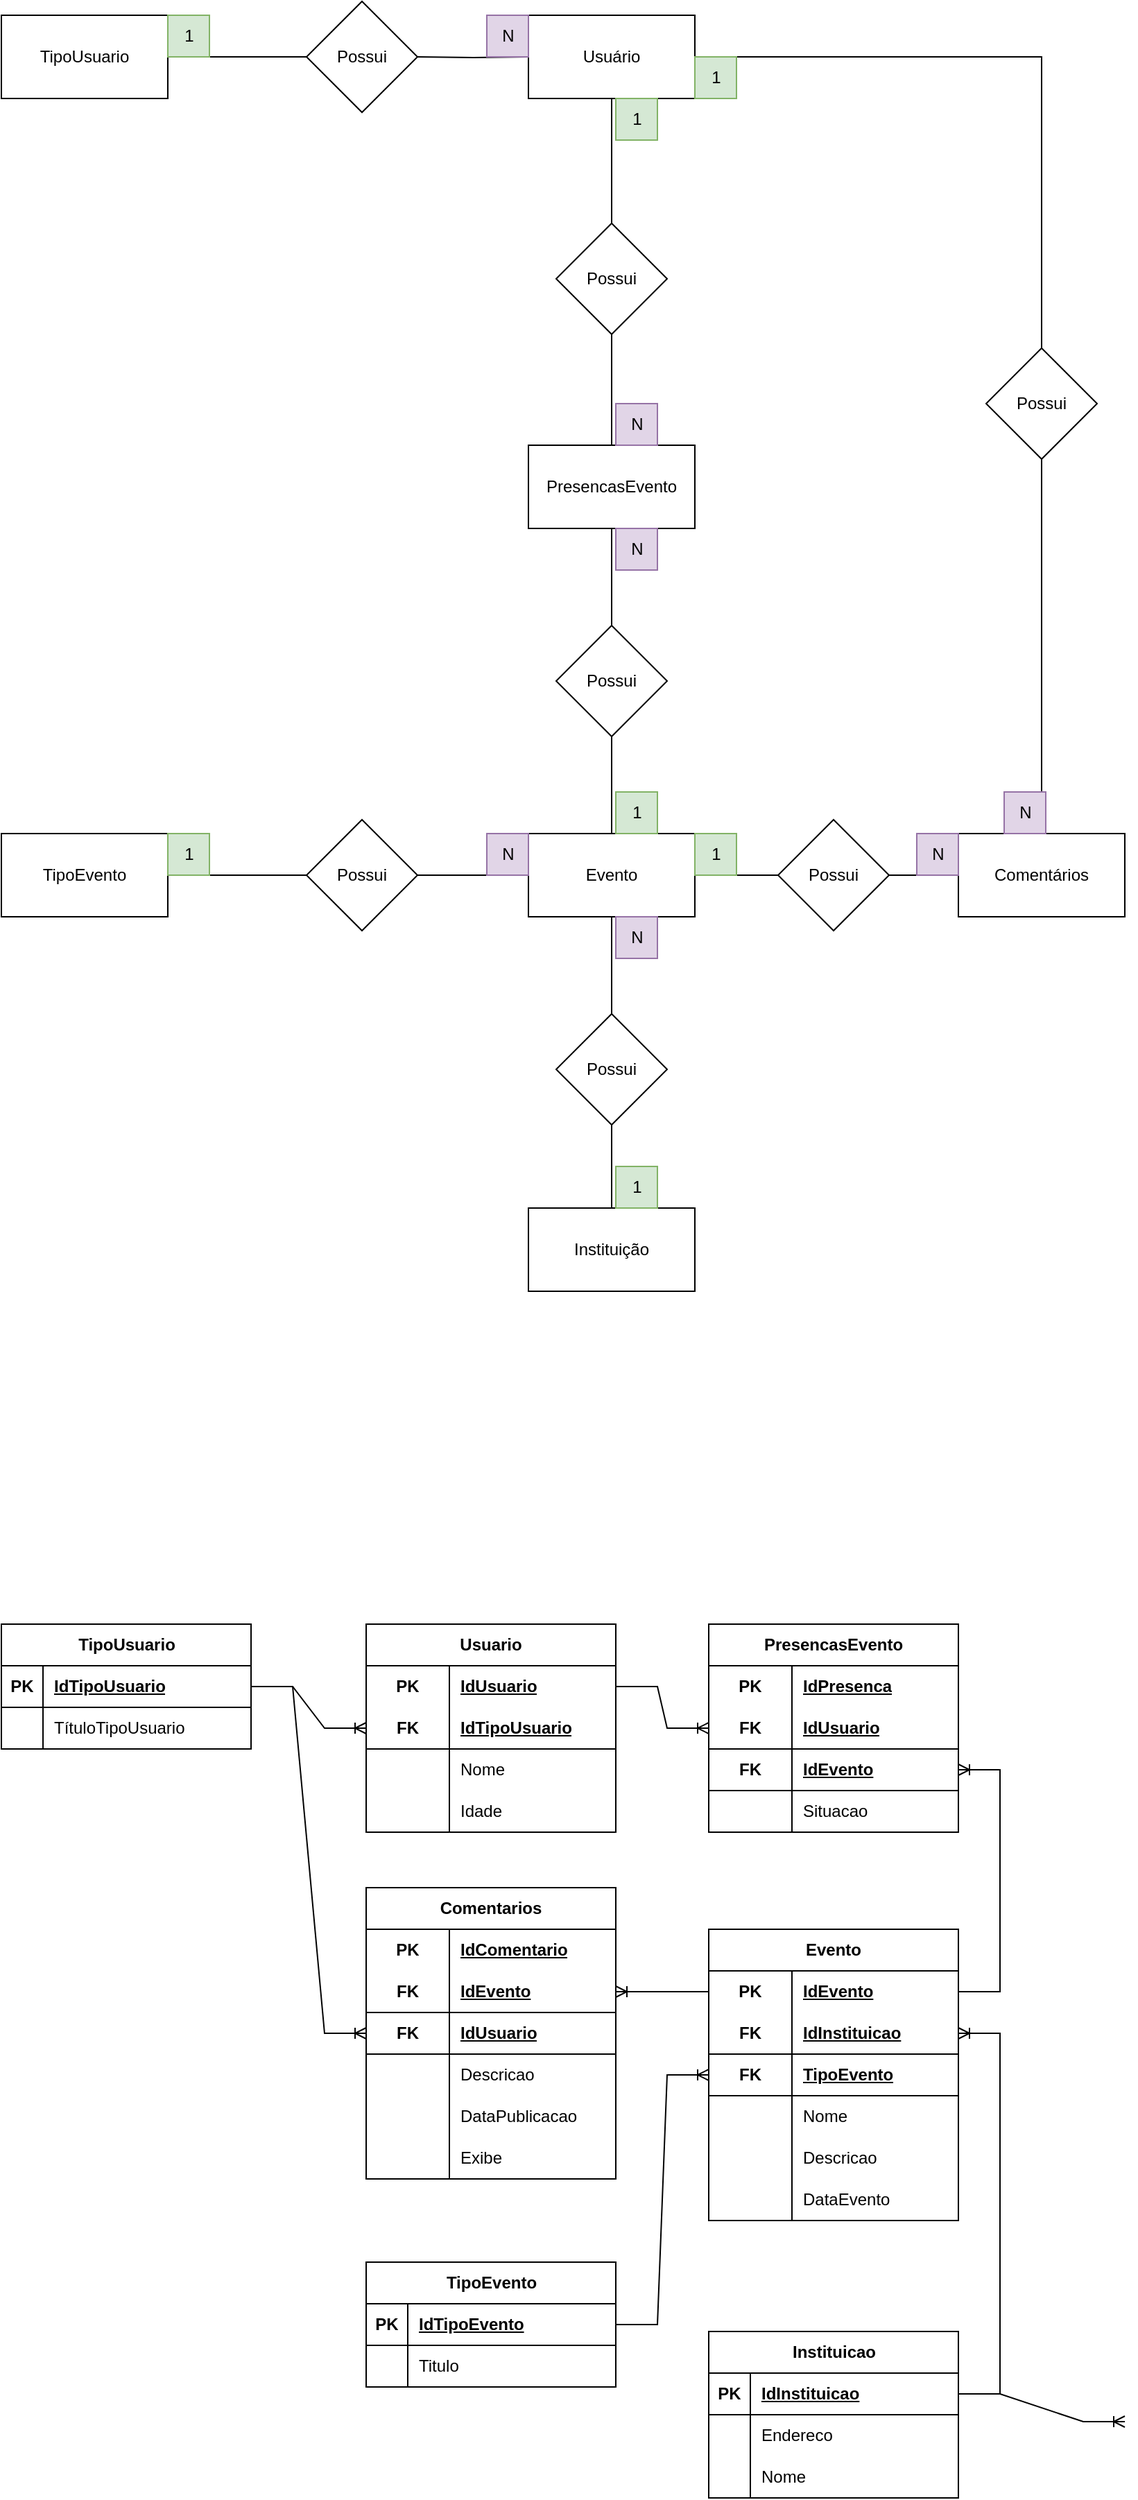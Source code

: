 <mxfile version="21.6.5" type="device">
  <diagram name="Página-1" id="ODutMxu6yYVYgJ2mVhiY">
    <mxGraphModel dx="1050" dy="1754" grid="1" gridSize="10" guides="1" tooltips="1" connect="1" arrows="1" fold="1" page="1" pageScale="1" pageWidth="827" pageHeight="1169" math="0" shadow="0">
      <root>
        <mxCell id="0" />
        <mxCell id="1" parent="0" />
        <mxCell id="motq2EdtYxAl5dpxcxrB-26" style="edgeStyle=orthogonalEdgeStyle;rounded=0;orthogonalLoop=1;jettySize=auto;html=1;entryX=0.5;entryY=0;entryDx=0;entryDy=0;endArrow=none;endFill=0;" edge="1" parent="1" source="motq2EdtYxAl5dpxcxrB-3" target="motq2EdtYxAl5dpxcxrB-16">
          <mxGeometry relative="1" as="geometry" />
        </mxCell>
        <mxCell id="motq2EdtYxAl5dpxcxrB-35" style="edgeStyle=orthogonalEdgeStyle;rounded=0;orthogonalLoop=1;jettySize=auto;html=1;entryX=0.5;entryY=0;entryDx=0;entryDy=0;endArrow=none;endFill=0;" edge="1" parent="1" source="motq2EdtYxAl5dpxcxrB-3" target="motq2EdtYxAl5dpxcxrB-23">
          <mxGeometry relative="1" as="geometry" />
        </mxCell>
        <mxCell id="motq2EdtYxAl5dpxcxrB-3" value="Usuário" style="rounded=0;whiteSpace=wrap;html=1;" vertex="1" parent="1">
          <mxGeometry x="397" y="-1150" width="120" height="60" as="geometry" />
        </mxCell>
        <mxCell id="motq2EdtYxAl5dpxcxrB-25" style="edgeStyle=orthogonalEdgeStyle;rounded=0;orthogonalLoop=1;jettySize=auto;html=1;entryX=0;entryY=0.5;entryDx=0;entryDy=0;endArrow=none;endFill=0;" edge="1" parent="1" target="motq2EdtYxAl5dpxcxrB-3">
          <mxGeometry relative="1" as="geometry">
            <mxPoint x="317" y="-1120" as="sourcePoint" />
          </mxGeometry>
        </mxCell>
        <mxCell id="motq2EdtYxAl5dpxcxrB-4" value="Possui" style="rhombus;whiteSpace=wrap;html=1;" vertex="1" parent="1">
          <mxGeometry x="237" y="-1160" width="80" height="80" as="geometry" />
        </mxCell>
        <mxCell id="motq2EdtYxAl5dpxcxrB-24" style="edgeStyle=orthogonalEdgeStyle;rounded=0;orthogonalLoop=1;jettySize=auto;html=1;entryX=0;entryY=0.5;entryDx=0;entryDy=0;endArrow=none;endFill=0;" edge="1" parent="1" source="motq2EdtYxAl5dpxcxrB-5">
          <mxGeometry relative="1" as="geometry">
            <mxPoint x="237" y="-1120" as="targetPoint" />
          </mxGeometry>
        </mxCell>
        <mxCell id="motq2EdtYxAl5dpxcxrB-5" value="TipoUsuario" style="rounded=0;whiteSpace=wrap;html=1;" vertex="1" parent="1">
          <mxGeometry x="17" y="-1150" width="120" height="60" as="geometry" />
        </mxCell>
        <mxCell id="motq2EdtYxAl5dpxcxrB-29" style="edgeStyle=orthogonalEdgeStyle;rounded=0;orthogonalLoop=1;jettySize=auto;html=1;entryX=0.5;entryY=1;entryDx=0;entryDy=0;endArrow=none;endFill=0;" edge="1" parent="1" source="motq2EdtYxAl5dpxcxrB-7" target="motq2EdtYxAl5dpxcxrB-18">
          <mxGeometry relative="1" as="geometry" />
        </mxCell>
        <mxCell id="motq2EdtYxAl5dpxcxrB-30" style="edgeStyle=orthogonalEdgeStyle;rounded=0;orthogonalLoop=1;jettySize=auto;html=1;entryX=0.5;entryY=0;entryDx=0;entryDy=0;endArrow=none;endFill=0;" edge="1" parent="1" source="motq2EdtYxAl5dpxcxrB-7" target="motq2EdtYxAl5dpxcxrB-20">
          <mxGeometry relative="1" as="geometry" />
        </mxCell>
        <mxCell id="motq2EdtYxAl5dpxcxrB-7" value="Evento" style="rounded=0;whiteSpace=wrap;html=1;" vertex="1" parent="1">
          <mxGeometry x="397" y="-560" width="120" height="60" as="geometry" />
        </mxCell>
        <mxCell id="motq2EdtYxAl5dpxcxrB-36" style="edgeStyle=orthogonalEdgeStyle;rounded=0;orthogonalLoop=1;jettySize=auto;html=1;entryX=0;entryY=0.5;entryDx=0;entryDy=0;endArrow=none;endFill=0;" edge="1" parent="1" source="motq2EdtYxAl5dpxcxrB-8" target="motq2EdtYxAl5dpxcxrB-19">
          <mxGeometry relative="1" as="geometry" />
        </mxCell>
        <mxCell id="motq2EdtYxAl5dpxcxrB-8" value="TipoEvento" style="rounded=0;whiteSpace=wrap;html=1;" vertex="1" parent="1">
          <mxGeometry x="17" y="-560" width="120" height="60" as="geometry" />
        </mxCell>
        <mxCell id="motq2EdtYxAl5dpxcxrB-28" style="edgeStyle=orthogonalEdgeStyle;rounded=0;orthogonalLoop=1;jettySize=auto;html=1;entryX=0.5;entryY=0;entryDx=0;entryDy=0;endArrow=none;endFill=0;" edge="1" parent="1" source="motq2EdtYxAl5dpxcxrB-9" target="motq2EdtYxAl5dpxcxrB-18">
          <mxGeometry relative="1" as="geometry" />
        </mxCell>
        <mxCell id="motq2EdtYxAl5dpxcxrB-9" value="PresencasEvento" style="rounded=0;whiteSpace=wrap;html=1;" vertex="1" parent="1">
          <mxGeometry x="397" y="-840" width="120" height="60" as="geometry" />
        </mxCell>
        <mxCell id="motq2EdtYxAl5dpxcxrB-10" value="Instituição" style="rounded=0;whiteSpace=wrap;html=1;" vertex="1" parent="1">
          <mxGeometry x="397" y="-290" width="120" height="60" as="geometry" />
        </mxCell>
        <mxCell id="motq2EdtYxAl5dpxcxrB-11" value="Comentários" style="rounded=0;whiteSpace=wrap;html=1;" vertex="1" parent="1">
          <mxGeometry x="707" y="-560" width="120" height="60" as="geometry" />
        </mxCell>
        <mxCell id="motq2EdtYxAl5dpxcxrB-27" style="edgeStyle=orthogonalEdgeStyle;rounded=0;orthogonalLoop=1;jettySize=auto;html=1;entryX=0.5;entryY=0;entryDx=0;entryDy=0;endArrow=none;endFill=0;" edge="1" parent="1" source="motq2EdtYxAl5dpxcxrB-16" target="motq2EdtYxAl5dpxcxrB-9">
          <mxGeometry relative="1" as="geometry" />
        </mxCell>
        <mxCell id="motq2EdtYxAl5dpxcxrB-16" value="Possui" style="rhombus;whiteSpace=wrap;html=1;" vertex="1" parent="1">
          <mxGeometry x="417" y="-1000" width="80" height="80" as="geometry" />
        </mxCell>
        <mxCell id="motq2EdtYxAl5dpxcxrB-18" value="Possui" style="rhombus;whiteSpace=wrap;html=1;" vertex="1" parent="1">
          <mxGeometry x="417" y="-710" width="80" height="80" as="geometry" />
        </mxCell>
        <mxCell id="motq2EdtYxAl5dpxcxrB-37" style="edgeStyle=orthogonalEdgeStyle;rounded=0;orthogonalLoop=1;jettySize=auto;html=1;entryX=0;entryY=0.5;entryDx=0;entryDy=0;endArrow=none;endFill=0;" edge="1" parent="1" source="motq2EdtYxAl5dpxcxrB-19" target="motq2EdtYxAl5dpxcxrB-7">
          <mxGeometry relative="1" as="geometry" />
        </mxCell>
        <mxCell id="motq2EdtYxAl5dpxcxrB-19" value="Possui" style="rhombus;whiteSpace=wrap;html=1;" vertex="1" parent="1">
          <mxGeometry x="237" y="-570" width="80" height="80" as="geometry" />
        </mxCell>
        <mxCell id="motq2EdtYxAl5dpxcxrB-31" style="edgeStyle=orthogonalEdgeStyle;rounded=0;orthogonalLoop=1;jettySize=auto;html=1;entryX=0.5;entryY=0;entryDx=0;entryDy=0;endArrow=none;endFill=0;" edge="1" parent="1" source="motq2EdtYxAl5dpxcxrB-20" target="motq2EdtYxAl5dpxcxrB-10">
          <mxGeometry relative="1" as="geometry" />
        </mxCell>
        <mxCell id="motq2EdtYxAl5dpxcxrB-20" value="Possui" style="rhombus;whiteSpace=wrap;html=1;" vertex="1" parent="1">
          <mxGeometry x="417" y="-430" width="80" height="80" as="geometry" />
        </mxCell>
        <mxCell id="motq2EdtYxAl5dpxcxrB-32" style="edgeStyle=orthogonalEdgeStyle;rounded=0;orthogonalLoop=1;jettySize=auto;html=1;entryX=1;entryY=0.5;entryDx=0;entryDy=0;endArrow=none;endFill=0;" edge="1" parent="1" source="motq2EdtYxAl5dpxcxrB-22" target="motq2EdtYxAl5dpxcxrB-7">
          <mxGeometry relative="1" as="geometry" />
        </mxCell>
        <mxCell id="motq2EdtYxAl5dpxcxrB-33" style="edgeStyle=orthogonalEdgeStyle;rounded=0;orthogonalLoop=1;jettySize=auto;html=1;entryX=0;entryY=0.5;entryDx=0;entryDy=0;endArrow=none;endFill=0;" edge="1" parent="1" source="motq2EdtYxAl5dpxcxrB-22" target="motq2EdtYxAl5dpxcxrB-11">
          <mxGeometry relative="1" as="geometry" />
        </mxCell>
        <mxCell id="motq2EdtYxAl5dpxcxrB-22" value="Possui" style="rhombus;whiteSpace=wrap;html=1;" vertex="1" parent="1">
          <mxGeometry x="577" y="-570" width="80" height="80" as="geometry" />
        </mxCell>
        <mxCell id="motq2EdtYxAl5dpxcxrB-34" style="edgeStyle=orthogonalEdgeStyle;rounded=0;orthogonalLoop=1;jettySize=auto;html=1;entryX=0.5;entryY=0;entryDx=0;entryDy=0;endArrow=none;endFill=0;" edge="1" parent="1" source="motq2EdtYxAl5dpxcxrB-23" target="motq2EdtYxAl5dpxcxrB-11">
          <mxGeometry relative="1" as="geometry" />
        </mxCell>
        <mxCell id="motq2EdtYxAl5dpxcxrB-23" value="Possui" style="rhombus;whiteSpace=wrap;html=1;" vertex="1" parent="1">
          <mxGeometry x="727" y="-910" width="80" height="80" as="geometry" />
        </mxCell>
        <mxCell id="motq2EdtYxAl5dpxcxrB-38" value="N" style="text;html=1;align=center;verticalAlign=middle;resizable=0;points=[];autosize=1;strokeColor=#9673a6;fillColor=#e1d5e7;" vertex="1" parent="1">
          <mxGeometry x="367" y="-1150" width="30" height="30" as="geometry" />
        </mxCell>
        <mxCell id="motq2EdtYxAl5dpxcxrB-39" value="1" style="text;html=1;align=center;verticalAlign=middle;resizable=0;points=[];autosize=1;strokeColor=#82b366;fillColor=#d5e8d4;" vertex="1" parent="1">
          <mxGeometry x="137" y="-1150" width="30" height="30" as="geometry" />
        </mxCell>
        <mxCell id="motq2EdtYxAl5dpxcxrB-40" value="1" style="text;html=1;align=center;verticalAlign=middle;resizable=0;points=[];autosize=1;strokeColor=#82b366;fillColor=#d5e8d4;" vertex="1" parent="1">
          <mxGeometry x="460" y="-1090" width="30" height="30" as="geometry" />
        </mxCell>
        <mxCell id="motq2EdtYxAl5dpxcxrB-41" value="N" style="text;html=1;align=center;verticalAlign=middle;resizable=0;points=[];autosize=1;strokeColor=#9673a6;fillColor=#e1d5e7;" vertex="1" parent="1">
          <mxGeometry x="460" y="-870" width="30" height="30" as="geometry" />
        </mxCell>
        <mxCell id="motq2EdtYxAl5dpxcxrB-43" value="N" style="text;html=1;align=center;verticalAlign=middle;resizable=0;points=[];autosize=1;strokeColor=#9673a6;fillColor=#e1d5e7;" vertex="1" parent="1">
          <mxGeometry x="460" y="-780" width="30" height="30" as="geometry" />
        </mxCell>
        <mxCell id="motq2EdtYxAl5dpxcxrB-44" value="1" style="text;html=1;align=center;verticalAlign=middle;resizable=0;points=[];autosize=1;strokeColor=#82b366;fillColor=#d5e8d4;" vertex="1" parent="1">
          <mxGeometry x="460" y="-590" width="30" height="30" as="geometry" />
        </mxCell>
        <mxCell id="motq2EdtYxAl5dpxcxrB-45" value="1" style="text;html=1;align=center;verticalAlign=middle;resizable=0;points=[];autosize=1;strokeColor=#82b366;fillColor=#d5e8d4;" vertex="1" parent="1">
          <mxGeometry x="137" y="-560" width="30" height="30" as="geometry" />
        </mxCell>
        <mxCell id="motq2EdtYxAl5dpxcxrB-48" value="N" style="text;html=1;align=center;verticalAlign=middle;resizable=0;points=[];autosize=1;strokeColor=#9673a6;fillColor=#e1d5e7;" vertex="1" parent="1">
          <mxGeometry x="367" y="-560" width="30" height="30" as="geometry" />
        </mxCell>
        <mxCell id="motq2EdtYxAl5dpxcxrB-49" value="1" style="text;html=1;align=center;verticalAlign=middle;resizable=0;points=[];autosize=1;strokeColor=#82b366;fillColor=#d5e8d4;" vertex="1" parent="1">
          <mxGeometry x="460" y="-320" width="30" height="30" as="geometry" />
        </mxCell>
        <mxCell id="motq2EdtYxAl5dpxcxrB-50" value="N" style="text;html=1;align=center;verticalAlign=middle;resizable=0;points=[];autosize=1;strokeColor=#9673a6;fillColor=#e1d5e7;" vertex="1" parent="1">
          <mxGeometry x="460" y="-500" width="30" height="30" as="geometry" />
        </mxCell>
        <mxCell id="motq2EdtYxAl5dpxcxrB-51" value="1" style="text;html=1;align=center;verticalAlign=middle;resizable=0;points=[];autosize=1;strokeColor=#82b366;fillColor=#d5e8d4;" vertex="1" parent="1">
          <mxGeometry x="517" y="-560" width="30" height="30" as="geometry" />
        </mxCell>
        <mxCell id="motq2EdtYxAl5dpxcxrB-52" value="N" style="text;html=1;align=center;verticalAlign=middle;resizable=0;points=[];autosize=1;strokeColor=#9673a6;fillColor=#e1d5e7;" vertex="1" parent="1">
          <mxGeometry x="677" y="-560" width="30" height="30" as="geometry" />
        </mxCell>
        <mxCell id="motq2EdtYxAl5dpxcxrB-53" value="1" style="text;html=1;align=center;verticalAlign=middle;resizable=0;points=[];autosize=1;strokeColor=#82b366;fillColor=#d5e8d4;" vertex="1" parent="1">
          <mxGeometry x="517" y="-1120" width="30" height="30" as="geometry" />
        </mxCell>
        <mxCell id="motq2EdtYxAl5dpxcxrB-54" value="N" style="text;html=1;align=center;verticalAlign=middle;resizable=0;points=[];autosize=1;strokeColor=#9673a6;fillColor=#e1d5e7;" vertex="1" parent="1">
          <mxGeometry x="740" y="-590" width="30" height="30" as="geometry" />
        </mxCell>
        <mxCell id="motq2EdtYxAl5dpxcxrB-55" value="TipoUsuario" style="shape=table;startSize=30;container=1;collapsible=1;childLayout=tableLayout;fixedRows=1;rowLines=0;fontStyle=1;align=center;resizeLast=1;html=1;" vertex="1" parent="1">
          <mxGeometry x="17" y="10" width="180" height="90" as="geometry" />
        </mxCell>
        <mxCell id="motq2EdtYxAl5dpxcxrB-56" value="" style="shape=tableRow;horizontal=0;startSize=0;swimlaneHead=0;swimlaneBody=0;fillColor=none;collapsible=0;dropTarget=0;points=[[0,0.5],[1,0.5]];portConstraint=eastwest;top=0;left=0;right=0;bottom=1;" vertex="1" parent="motq2EdtYxAl5dpxcxrB-55">
          <mxGeometry y="30" width="180" height="30" as="geometry" />
        </mxCell>
        <mxCell id="motq2EdtYxAl5dpxcxrB-57" value="PK" style="shape=partialRectangle;connectable=0;fillColor=none;top=0;left=0;bottom=0;right=0;fontStyle=1;overflow=hidden;whiteSpace=wrap;html=1;" vertex="1" parent="motq2EdtYxAl5dpxcxrB-56">
          <mxGeometry width="30" height="30" as="geometry">
            <mxRectangle width="30" height="30" as="alternateBounds" />
          </mxGeometry>
        </mxCell>
        <mxCell id="motq2EdtYxAl5dpxcxrB-58" value="IdTipoUsuario" style="shape=partialRectangle;connectable=0;fillColor=none;top=0;left=0;bottom=0;right=0;align=left;spacingLeft=6;fontStyle=5;overflow=hidden;whiteSpace=wrap;html=1;" vertex="1" parent="motq2EdtYxAl5dpxcxrB-56">
          <mxGeometry x="30" width="150" height="30" as="geometry">
            <mxRectangle width="150" height="30" as="alternateBounds" />
          </mxGeometry>
        </mxCell>
        <mxCell id="motq2EdtYxAl5dpxcxrB-59" value="" style="shape=tableRow;horizontal=0;startSize=0;swimlaneHead=0;swimlaneBody=0;fillColor=none;collapsible=0;dropTarget=0;points=[[0,0.5],[1,0.5]];portConstraint=eastwest;top=0;left=0;right=0;bottom=0;" vertex="1" parent="motq2EdtYxAl5dpxcxrB-55">
          <mxGeometry y="60" width="180" height="30" as="geometry" />
        </mxCell>
        <mxCell id="motq2EdtYxAl5dpxcxrB-60" value="" style="shape=partialRectangle;connectable=0;fillColor=none;top=0;left=0;bottom=0;right=0;editable=1;overflow=hidden;whiteSpace=wrap;html=1;" vertex="1" parent="motq2EdtYxAl5dpxcxrB-59">
          <mxGeometry width="30" height="30" as="geometry">
            <mxRectangle width="30" height="30" as="alternateBounds" />
          </mxGeometry>
        </mxCell>
        <mxCell id="motq2EdtYxAl5dpxcxrB-61" value="TítuloTipoUsuario" style="shape=partialRectangle;connectable=0;fillColor=none;top=0;left=0;bottom=0;right=0;align=left;spacingLeft=6;overflow=hidden;whiteSpace=wrap;html=1;" vertex="1" parent="motq2EdtYxAl5dpxcxrB-59">
          <mxGeometry x="30" width="150" height="30" as="geometry">
            <mxRectangle width="150" height="30" as="alternateBounds" />
          </mxGeometry>
        </mxCell>
        <mxCell id="motq2EdtYxAl5dpxcxrB-68" value="Usuario" style="shape=table;startSize=30;container=1;collapsible=1;childLayout=tableLayout;fixedRows=1;rowLines=0;fontStyle=1;align=center;resizeLast=1;html=1;whiteSpace=wrap;" vertex="1" parent="1">
          <mxGeometry x="280" y="10" width="180" height="150" as="geometry" />
        </mxCell>
        <mxCell id="motq2EdtYxAl5dpxcxrB-69" value="" style="shape=tableRow;horizontal=0;startSize=0;swimlaneHead=0;swimlaneBody=0;fillColor=none;collapsible=0;dropTarget=0;points=[[0,0.5],[1,0.5]];portConstraint=eastwest;top=0;left=0;right=0;bottom=0;html=1;" vertex="1" parent="motq2EdtYxAl5dpxcxrB-68">
          <mxGeometry y="30" width="180" height="30" as="geometry" />
        </mxCell>
        <mxCell id="motq2EdtYxAl5dpxcxrB-70" value="PK" style="shape=partialRectangle;connectable=0;fillColor=none;top=0;left=0;bottom=0;right=0;fontStyle=1;overflow=hidden;html=1;whiteSpace=wrap;" vertex="1" parent="motq2EdtYxAl5dpxcxrB-69">
          <mxGeometry width="60" height="30" as="geometry">
            <mxRectangle width="60" height="30" as="alternateBounds" />
          </mxGeometry>
        </mxCell>
        <mxCell id="motq2EdtYxAl5dpxcxrB-71" value="IdUsuario" style="shape=partialRectangle;connectable=0;fillColor=none;top=0;left=0;bottom=0;right=0;align=left;spacingLeft=6;fontStyle=5;overflow=hidden;html=1;whiteSpace=wrap;" vertex="1" parent="motq2EdtYxAl5dpxcxrB-69">
          <mxGeometry x="60" width="120" height="30" as="geometry">
            <mxRectangle width="120" height="30" as="alternateBounds" />
          </mxGeometry>
        </mxCell>
        <mxCell id="motq2EdtYxAl5dpxcxrB-72" value="" style="shape=tableRow;horizontal=0;startSize=0;swimlaneHead=0;swimlaneBody=0;fillColor=none;collapsible=0;dropTarget=0;points=[[0,0.5],[1,0.5]];portConstraint=eastwest;top=0;left=0;right=0;bottom=1;html=1;" vertex="1" parent="motq2EdtYxAl5dpxcxrB-68">
          <mxGeometry y="60" width="180" height="30" as="geometry" />
        </mxCell>
        <mxCell id="motq2EdtYxAl5dpxcxrB-73" value="FK" style="shape=partialRectangle;connectable=0;fillColor=none;top=0;left=0;bottom=0;right=0;fontStyle=1;overflow=hidden;html=1;whiteSpace=wrap;" vertex="1" parent="motq2EdtYxAl5dpxcxrB-72">
          <mxGeometry width="60" height="30" as="geometry">
            <mxRectangle width="60" height="30" as="alternateBounds" />
          </mxGeometry>
        </mxCell>
        <mxCell id="motq2EdtYxAl5dpxcxrB-74" value="IdTipoUsuario" style="shape=partialRectangle;connectable=0;fillColor=none;top=0;left=0;bottom=0;right=0;align=left;spacingLeft=6;fontStyle=5;overflow=hidden;html=1;whiteSpace=wrap;" vertex="1" parent="motq2EdtYxAl5dpxcxrB-72">
          <mxGeometry x="60" width="120" height="30" as="geometry">
            <mxRectangle width="120" height="30" as="alternateBounds" />
          </mxGeometry>
        </mxCell>
        <mxCell id="motq2EdtYxAl5dpxcxrB-75" value="" style="shape=tableRow;horizontal=0;startSize=0;swimlaneHead=0;swimlaneBody=0;fillColor=none;collapsible=0;dropTarget=0;points=[[0,0.5],[1,0.5]];portConstraint=eastwest;top=0;left=0;right=0;bottom=0;html=1;" vertex="1" parent="motq2EdtYxAl5dpxcxrB-68">
          <mxGeometry y="90" width="180" height="30" as="geometry" />
        </mxCell>
        <mxCell id="motq2EdtYxAl5dpxcxrB-76" value="" style="shape=partialRectangle;connectable=0;fillColor=none;top=0;left=0;bottom=0;right=0;editable=1;overflow=hidden;html=1;whiteSpace=wrap;" vertex="1" parent="motq2EdtYxAl5dpxcxrB-75">
          <mxGeometry width="60" height="30" as="geometry">
            <mxRectangle width="60" height="30" as="alternateBounds" />
          </mxGeometry>
        </mxCell>
        <mxCell id="motq2EdtYxAl5dpxcxrB-77" value="Nome" style="shape=partialRectangle;connectable=0;fillColor=none;top=0;left=0;bottom=0;right=0;align=left;spacingLeft=6;overflow=hidden;html=1;whiteSpace=wrap;" vertex="1" parent="motq2EdtYxAl5dpxcxrB-75">
          <mxGeometry x="60" width="120" height="30" as="geometry">
            <mxRectangle width="120" height="30" as="alternateBounds" />
          </mxGeometry>
        </mxCell>
        <mxCell id="motq2EdtYxAl5dpxcxrB-78" value="" style="shape=tableRow;horizontal=0;startSize=0;swimlaneHead=0;swimlaneBody=0;fillColor=none;collapsible=0;dropTarget=0;points=[[0,0.5],[1,0.5]];portConstraint=eastwest;top=0;left=0;right=0;bottom=0;html=1;" vertex="1" parent="motq2EdtYxAl5dpxcxrB-68">
          <mxGeometry y="120" width="180" height="30" as="geometry" />
        </mxCell>
        <mxCell id="motq2EdtYxAl5dpxcxrB-79" value="" style="shape=partialRectangle;connectable=0;fillColor=none;top=0;left=0;bottom=0;right=0;editable=1;overflow=hidden;html=1;whiteSpace=wrap;" vertex="1" parent="motq2EdtYxAl5dpxcxrB-78">
          <mxGeometry width="60" height="30" as="geometry">
            <mxRectangle width="60" height="30" as="alternateBounds" />
          </mxGeometry>
        </mxCell>
        <mxCell id="motq2EdtYxAl5dpxcxrB-80" value="Idade" style="shape=partialRectangle;connectable=0;fillColor=none;top=0;left=0;bottom=0;right=0;align=left;spacingLeft=6;overflow=hidden;html=1;whiteSpace=wrap;" vertex="1" parent="motq2EdtYxAl5dpxcxrB-78">
          <mxGeometry x="60" width="120" height="30" as="geometry">
            <mxRectangle width="120" height="30" as="alternateBounds" />
          </mxGeometry>
        </mxCell>
        <mxCell id="motq2EdtYxAl5dpxcxrB-81" value="PresencasEvento" style="shape=table;startSize=30;container=1;collapsible=1;childLayout=tableLayout;fixedRows=1;rowLines=0;fontStyle=1;align=center;resizeLast=1;html=1;whiteSpace=wrap;" vertex="1" parent="1">
          <mxGeometry x="527" y="10" width="180" height="150" as="geometry" />
        </mxCell>
        <mxCell id="motq2EdtYxAl5dpxcxrB-82" value="" style="shape=tableRow;horizontal=0;startSize=0;swimlaneHead=0;swimlaneBody=0;fillColor=none;collapsible=0;dropTarget=0;points=[[0,0.5],[1,0.5]];portConstraint=eastwest;top=0;left=0;right=0;bottom=0;html=1;" vertex="1" parent="motq2EdtYxAl5dpxcxrB-81">
          <mxGeometry y="30" width="180" height="30" as="geometry" />
        </mxCell>
        <mxCell id="motq2EdtYxAl5dpxcxrB-83" value="PK" style="shape=partialRectangle;connectable=0;fillColor=none;top=0;left=0;bottom=0;right=0;fontStyle=1;overflow=hidden;html=1;whiteSpace=wrap;" vertex="1" parent="motq2EdtYxAl5dpxcxrB-82">
          <mxGeometry width="60" height="30" as="geometry">
            <mxRectangle width="60" height="30" as="alternateBounds" />
          </mxGeometry>
        </mxCell>
        <mxCell id="motq2EdtYxAl5dpxcxrB-84" value="IdPresenca" style="shape=partialRectangle;connectable=0;fillColor=none;top=0;left=0;bottom=0;right=0;align=left;spacingLeft=6;fontStyle=5;overflow=hidden;html=1;whiteSpace=wrap;" vertex="1" parent="motq2EdtYxAl5dpxcxrB-82">
          <mxGeometry x="60" width="120" height="30" as="geometry">
            <mxRectangle width="120" height="30" as="alternateBounds" />
          </mxGeometry>
        </mxCell>
        <mxCell id="motq2EdtYxAl5dpxcxrB-85" value="" style="shape=tableRow;horizontal=0;startSize=0;swimlaneHead=0;swimlaneBody=0;fillColor=none;collapsible=0;dropTarget=0;points=[[0,0.5],[1,0.5]];portConstraint=eastwest;top=0;left=0;right=0;bottom=1;html=1;" vertex="1" parent="motq2EdtYxAl5dpxcxrB-81">
          <mxGeometry y="60" width="180" height="30" as="geometry" />
        </mxCell>
        <mxCell id="motq2EdtYxAl5dpxcxrB-86" value="FK" style="shape=partialRectangle;connectable=0;fillColor=none;top=0;left=0;bottom=0;right=0;fontStyle=1;overflow=hidden;html=1;whiteSpace=wrap;" vertex="1" parent="motq2EdtYxAl5dpxcxrB-85">
          <mxGeometry width="60" height="30" as="geometry">
            <mxRectangle width="60" height="30" as="alternateBounds" />
          </mxGeometry>
        </mxCell>
        <mxCell id="motq2EdtYxAl5dpxcxrB-87" value="IdUsuario" style="shape=partialRectangle;connectable=0;fillColor=none;top=0;left=0;bottom=0;right=0;align=left;spacingLeft=6;fontStyle=5;overflow=hidden;html=1;whiteSpace=wrap;" vertex="1" parent="motq2EdtYxAl5dpxcxrB-85">
          <mxGeometry x="60" width="120" height="30" as="geometry">
            <mxRectangle width="120" height="30" as="alternateBounds" />
          </mxGeometry>
        </mxCell>
        <mxCell id="motq2EdtYxAl5dpxcxrB-112" style="shape=tableRow;horizontal=0;startSize=0;swimlaneHead=0;swimlaneBody=0;fillColor=none;collapsible=0;dropTarget=0;points=[[0,0.5],[1,0.5]];portConstraint=eastwest;top=0;left=0;right=0;bottom=1;html=1;" vertex="1" parent="motq2EdtYxAl5dpxcxrB-81">
          <mxGeometry y="90" width="180" height="30" as="geometry" />
        </mxCell>
        <mxCell id="motq2EdtYxAl5dpxcxrB-113" value="FK" style="shape=partialRectangle;connectable=0;fillColor=none;top=0;left=0;bottom=0;right=0;fontStyle=1;overflow=hidden;html=1;whiteSpace=wrap;" vertex="1" parent="motq2EdtYxAl5dpxcxrB-112">
          <mxGeometry width="60" height="30" as="geometry">
            <mxRectangle width="60" height="30" as="alternateBounds" />
          </mxGeometry>
        </mxCell>
        <mxCell id="motq2EdtYxAl5dpxcxrB-114" value="IdEvento" style="shape=partialRectangle;connectable=0;fillColor=none;top=0;left=0;bottom=0;right=0;align=left;spacingLeft=6;fontStyle=5;overflow=hidden;html=1;whiteSpace=wrap;" vertex="1" parent="motq2EdtYxAl5dpxcxrB-112">
          <mxGeometry x="60" width="120" height="30" as="geometry">
            <mxRectangle width="120" height="30" as="alternateBounds" />
          </mxGeometry>
        </mxCell>
        <mxCell id="motq2EdtYxAl5dpxcxrB-88" value="" style="shape=tableRow;horizontal=0;startSize=0;swimlaneHead=0;swimlaneBody=0;fillColor=none;collapsible=0;dropTarget=0;points=[[0,0.5],[1,0.5]];portConstraint=eastwest;top=0;left=0;right=0;bottom=0;html=1;" vertex="1" parent="motq2EdtYxAl5dpxcxrB-81">
          <mxGeometry y="120" width="180" height="30" as="geometry" />
        </mxCell>
        <mxCell id="motq2EdtYxAl5dpxcxrB-89" value="" style="shape=partialRectangle;connectable=0;fillColor=none;top=0;left=0;bottom=0;right=0;editable=1;overflow=hidden;html=1;whiteSpace=wrap;" vertex="1" parent="motq2EdtYxAl5dpxcxrB-88">
          <mxGeometry width="60" height="30" as="geometry">
            <mxRectangle width="60" height="30" as="alternateBounds" />
          </mxGeometry>
        </mxCell>
        <mxCell id="motq2EdtYxAl5dpxcxrB-90" value="Situacao" style="shape=partialRectangle;connectable=0;fillColor=none;top=0;left=0;bottom=0;right=0;align=left;spacingLeft=6;overflow=hidden;html=1;whiteSpace=wrap;" vertex="1" parent="motq2EdtYxAl5dpxcxrB-88">
          <mxGeometry x="60" width="120" height="30" as="geometry">
            <mxRectangle width="120" height="30" as="alternateBounds" />
          </mxGeometry>
        </mxCell>
        <mxCell id="motq2EdtYxAl5dpxcxrB-94" value="Evento" style="shape=table;startSize=30;container=1;collapsible=1;childLayout=tableLayout;fixedRows=1;rowLines=0;fontStyle=1;align=center;resizeLast=1;html=1;whiteSpace=wrap;" vertex="1" parent="1">
          <mxGeometry x="527" y="230" width="180" height="210" as="geometry" />
        </mxCell>
        <mxCell id="motq2EdtYxAl5dpxcxrB-95" value="" style="shape=tableRow;horizontal=0;startSize=0;swimlaneHead=0;swimlaneBody=0;fillColor=none;collapsible=0;dropTarget=0;points=[[0,0.5],[1,0.5]];portConstraint=eastwest;top=0;left=0;right=0;bottom=0;html=1;" vertex="1" parent="motq2EdtYxAl5dpxcxrB-94">
          <mxGeometry y="30" width="180" height="30" as="geometry" />
        </mxCell>
        <mxCell id="motq2EdtYxAl5dpxcxrB-96" value="PK" style="shape=partialRectangle;connectable=0;fillColor=none;top=0;left=0;bottom=0;right=0;fontStyle=1;overflow=hidden;html=1;whiteSpace=wrap;" vertex="1" parent="motq2EdtYxAl5dpxcxrB-95">
          <mxGeometry width="60" height="30" as="geometry">
            <mxRectangle width="60" height="30" as="alternateBounds" />
          </mxGeometry>
        </mxCell>
        <mxCell id="motq2EdtYxAl5dpxcxrB-97" value="IdEvento" style="shape=partialRectangle;connectable=0;fillColor=none;top=0;left=0;bottom=0;right=0;align=left;spacingLeft=6;fontStyle=5;overflow=hidden;html=1;whiteSpace=wrap;" vertex="1" parent="motq2EdtYxAl5dpxcxrB-95">
          <mxGeometry x="60" width="120" height="30" as="geometry">
            <mxRectangle width="120" height="30" as="alternateBounds" />
          </mxGeometry>
        </mxCell>
        <mxCell id="motq2EdtYxAl5dpxcxrB-98" value="" style="shape=tableRow;horizontal=0;startSize=0;swimlaneHead=0;swimlaneBody=0;fillColor=none;collapsible=0;dropTarget=0;points=[[0,0.5],[1,0.5]];portConstraint=eastwest;top=0;left=0;right=0;bottom=1;html=1;" vertex="1" parent="motq2EdtYxAl5dpxcxrB-94">
          <mxGeometry y="60" width="180" height="30" as="geometry" />
        </mxCell>
        <mxCell id="motq2EdtYxAl5dpxcxrB-99" value="FK" style="shape=partialRectangle;connectable=0;fillColor=none;top=0;left=0;bottom=0;right=0;fontStyle=1;overflow=hidden;html=1;whiteSpace=wrap;" vertex="1" parent="motq2EdtYxAl5dpxcxrB-98">
          <mxGeometry width="60" height="30" as="geometry">
            <mxRectangle width="60" height="30" as="alternateBounds" />
          </mxGeometry>
        </mxCell>
        <mxCell id="motq2EdtYxAl5dpxcxrB-100" value="IdInstituicao" style="shape=partialRectangle;connectable=0;fillColor=none;top=0;left=0;bottom=0;right=0;align=left;spacingLeft=6;fontStyle=5;overflow=hidden;html=1;whiteSpace=wrap;" vertex="1" parent="motq2EdtYxAl5dpxcxrB-98">
          <mxGeometry x="60" width="120" height="30" as="geometry">
            <mxRectangle width="120" height="30" as="alternateBounds" />
          </mxGeometry>
        </mxCell>
        <mxCell id="motq2EdtYxAl5dpxcxrB-109" style="shape=tableRow;horizontal=0;startSize=0;swimlaneHead=0;swimlaneBody=0;fillColor=none;collapsible=0;dropTarget=0;points=[[0,0.5],[1,0.5]];portConstraint=eastwest;top=0;left=0;right=0;bottom=1;html=1;" vertex="1" parent="motq2EdtYxAl5dpxcxrB-94">
          <mxGeometry y="90" width="180" height="30" as="geometry" />
        </mxCell>
        <mxCell id="motq2EdtYxAl5dpxcxrB-110" value="FK" style="shape=partialRectangle;connectable=0;fillColor=none;top=0;left=0;bottom=0;right=0;fontStyle=1;overflow=hidden;html=1;whiteSpace=wrap;" vertex="1" parent="motq2EdtYxAl5dpxcxrB-109">
          <mxGeometry width="60" height="30" as="geometry">
            <mxRectangle width="60" height="30" as="alternateBounds" />
          </mxGeometry>
        </mxCell>
        <mxCell id="motq2EdtYxAl5dpxcxrB-111" value="TipoEvento" style="shape=partialRectangle;connectable=0;fillColor=none;top=0;left=0;bottom=0;right=0;align=left;spacingLeft=6;fontStyle=5;overflow=hidden;html=1;whiteSpace=wrap;" vertex="1" parent="motq2EdtYxAl5dpxcxrB-109">
          <mxGeometry x="60" width="120" height="30" as="geometry">
            <mxRectangle width="120" height="30" as="alternateBounds" />
          </mxGeometry>
        </mxCell>
        <mxCell id="motq2EdtYxAl5dpxcxrB-101" value="" style="shape=tableRow;horizontal=0;startSize=0;swimlaneHead=0;swimlaneBody=0;fillColor=none;collapsible=0;dropTarget=0;points=[[0,0.5],[1,0.5]];portConstraint=eastwest;top=0;left=0;right=0;bottom=0;html=1;" vertex="1" parent="motq2EdtYxAl5dpxcxrB-94">
          <mxGeometry y="120" width="180" height="30" as="geometry" />
        </mxCell>
        <mxCell id="motq2EdtYxAl5dpxcxrB-102" value="" style="shape=partialRectangle;connectable=0;fillColor=none;top=0;left=0;bottom=0;right=0;editable=1;overflow=hidden;html=1;whiteSpace=wrap;" vertex="1" parent="motq2EdtYxAl5dpxcxrB-101">
          <mxGeometry width="60" height="30" as="geometry">
            <mxRectangle width="60" height="30" as="alternateBounds" />
          </mxGeometry>
        </mxCell>
        <mxCell id="motq2EdtYxAl5dpxcxrB-103" value="Nome" style="shape=partialRectangle;connectable=0;fillColor=none;top=0;left=0;bottom=0;right=0;align=left;spacingLeft=6;overflow=hidden;html=1;whiteSpace=wrap;" vertex="1" parent="motq2EdtYxAl5dpxcxrB-101">
          <mxGeometry x="60" width="120" height="30" as="geometry">
            <mxRectangle width="120" height="30" as="alternateBounds" />
          </mxGeometry>
        </mxCell>
        <mxCell id="motq2EdtYxAl5dpxcxrB-104" value="" style="shape=tableRow;horizontal=0;startSize=0;swimlaneHead=0;swimlaneBody=0;fillColor=none;collapsible=0;dropTarget=0;points=[[0,0.5],[1,0.5]];portConstraint=eastwest;top=0;left=0;right=0;bottom=0;html=1;" vertex="1" parent="motq2EdtYxAl5dpxcxrB-94">
          <mxGeometry y="150" width="180" height="30" as="geometry" />
        </mxCell>
        <mxCell id="motq2EdtYxAl5dpxcxrB-105" value="" style="shape=partialRectangle;connectable=0;fillColor=none;top=0;left=0;bottom=0;right=0;editable=1;overflow=hidden;html=1;whiteSpace=wrap;" vertex="1" parent="motq2EdtYxAl5dpxcxrB-104">
          <mxGeometry width="60" height="30" as="geometry">
            <mxRectangle width="60" height="30" as="alternateBounds" />
          </mxGeometry>
        </mxCell>
        <mxCell id="motq2EdtYxAl5dpxcxrB-106" value="Descricao" style="shape=partialRectangle;connectable=0;fillColor=none;top=0;left=0;bottom=0;right=0;align=left;spacingLeft=6;overflow=hidden;html=1;whiteSpace=wrap;" vertex="1" parent="motq2EdtYxAl5dpxcxrB-104">
          <mxGeometry x="60" width="120" height="30" as="geometry">
            <mxRectangle width="120" height="30" as="alternateBounds" />
          </mxGeometry>
        </mxCell>
        <mxCell id="motq2EdtYxAl5dpxcxrB-150" style="shape=tableRow;horizontal=0;startSize=0;swimlaneHead=0;swimlaneBody=0;fillColor=none;collapsible=0;dropTarget=0;points=[[0,0.5],[1,0.5]];portConstraint=eastwest;top=0;left=0;right=0;bottom=0;html=1;" vertex="1" parent="motq2EdtYxAl5dpxcxrB-94">
          <mxGeometry y="180" width="180" height="30" as="geometry" />
        </mxCell>
        <mxCell id="motq2EdtYxAl5dpxcxrB-151" style="shape=partialRectangle;connectable=0;fillColor=none;top=0;left=0;bottom=0;right=0;editable=1;overflow=hidden;html=1;whiteSpace=wrap;" vertex="1" parent="motq2EdtYxAl5dpxcxrB-150">
          <mxGeometry width="60" height="30" as="geometry">
            <mxRectangle width="60" height="30" as="alternateBounds" />
          </mxGeometry>
        </mxCell>
        <mxCell id="motq2EdtYxAl5dpxcxrB-152" value="DataEvento" style="shape=partialRectangle;connectable=0;fillColor=none;top=0;left=0;bottom=0;right=0;align=left;spacingLeft=6;overflow=hidden;html=1;whiteSpace=wrap;" vertex="1" parent="motq2EdtYxAl5dpxcxrB-150">
          <mxGeometry x="60" width="120" height="30" as="geometry">
            <mxRectangle width="120" height="30" as="alternateBounds" />
          </mxGeometry>
        </mxCell>
        <mxCell id="motq2EdtYxAl5dpxcxrB-107" value="" style="edgeStyle=entityRelationEdgeStyle;fontSize=12;html=1;endArrow=ERoneToMany;rounded=0;exitX=1;exitY=0.5;exitDx=0;exitDy=0;entryX=0;entryY=0.5;entryDx=0;entryDy=0;" edge="1" parent="1" source="motq2EdtYxAl5dpxcxrB-56" target="motq2EdtYxAl5dpxcxrB-72">
          <mxGeometry width="100" height="100" relative="1" as="geometry">
            <mxPoint x="240" y="10" as="sourcePoint" />
            <mxPoint x="340" y="-90" as="targetPoint" />
          </mxGeometry>
        </mxCell>
        <mxCell id="motq2EdtYxAl5dpxcxrB-108" value="" style="edgeStyle=entityRelationEdgeStyle;fontSize=12;html=1;endArrow=ERoneToMany;rounded=0;exitX=1;exitY=0.5;exitDx=0;exitDy=0;entryX=0;entryY=0.5;entryDx=0;entryDy=0;" edge="1" parent="1" source="motq2EdtYxAl5dpxcxrB-69" target="motq2EdtYxAl5dpxcxrB-85">
          <mxGeometry width="100" height="100" relative="1" as="geometry">
            <mxPoint x="490" y="55" as="sourcePoint" />
            <mxPoint x="573" y="85" as="targetPoint" />
          </mxGeometry>
        </mxCell>
        <mxCell id="motq2EdtYxAl5dpxcxrB-115" value="" style="edgeStyle=entityRelationEdgeStyle;fontSize=12;html=1;endArrow=ERoneToMany;rounded=0;exitX=1;exitY=0.5;exitDx=0;exitDy=0;entryX=1;entryY=0.5;entryDx=0;entryDy=0;" edge="1" parent="1" source="motq2EdtYxAl5dpxcxrB-95" target="motq2EdtYxAl5dpxcxrB-112">
          <mxGeometry width="100" height="100" relative="1" as="geometry">
            <mxPoint x="727" y="330" as="sourcePoint" />
            <mxPoint x="794" y="360" as="targetPoint" />
          </mxGeometry>
        </mxCell>
        <mxCell id="motq2EdtYxAl5dpxcxrB-116" value="TipoEvento" style="shape=table;startSize=30;container=1;collapsible=1;childLayout=tableLayout;fixedRows=1;rowLines=0;fontStyle=1;align=center;resizeLast=1;html=1;" vertex="1" parent="1">
          <mxGeometry x="280" y="470" width="180" height="90" as="geometry" />
        </mxCell>
        <mxCell id="motq2EdtYxAl5dpxcxrB-117" value="" style="shape=tableRow;horizontal=0;startSize=0;swimlaneHead=0;swimlaneBody=0;fillColor=none;collapsible=0;dropTarget=0;points=[[0,0.5],[1,0.5]];portConstraint=eastwest;top=0;left=0;right=0;bottom=1;" vertex="1" parent="motq2EdtYxAl5dpxcxrB-116">
          <mxGeometry y="30" width="180" height="30" as="geometry" />
        </mxCell>
        <mxCell id="motq2EdtYxAl5dpxcxrB-118" value="PK" style="shape=partialRectangle;connectable=0;fillColor=none;top=0;left=0;bottom=0;right=0;fontStyle=1;overflow=hidden;whiteSpace=wrap;html=1;" vertex="1" parent="motq2EdtYxAl5dpxcxrB-117">
          <mxGeometry width="30" height="30" as="geometry">
            <mxRectangle width="30" height="30" as="alternateBounds" />
          </mxGeometry>
        </mxCell>
        <mxCell id="motq2EdtYxAl5dpxcxrB-119" value="IdTipoEvento" style="shape=partialRectangle;connectable=0;fillColor=none;top=0;left=0;bottom=0;right=0;align=left;spacingLeft=6;fontStyle=5;overflow=hidden;whiteSpace=wrap;html=1;" vertex="1" parent="motq2EdtYxAl5dpxcxrB-117">
          <mxGeometry x="30" width="150" height="30" as="geometry">
            <mxRectangle width="150" height="30" as="alternateBounds" />
          </mxGeometry>
        </mxCell>
        <mxCell id="motq2EdtYxAl5dpxcxrB-120" value="" style="shape=tableRow;horizontal=0;startSize=0;swimlaneHead=0;swimlaneBody=0;fillColor=none;collapsible=0;dropTarget=0;points=[[0,0.5],[1,0.5]];portConstraint=eastwest;top=0;left=0;right=0;bottom=0;" vertex="1" parent="motq2EdtYxAl5dpxcxrB-116">
          <mxGeometry y="60" width="180" height="30" as="geometry" />
        </mxCell>
        <mxCell id="motq2EdtYxAl5dpxcxrB-121" value="" style="shape=partialRectangle;connectable=0;fillColor=none;top=0;left=0;bottom=0;right=0;editable=1;overflow=hidden;whiteSpace=wrap;html=1;" vertex="1" parent="motq2EdtYxAl5dpxcxrB-120">
          <mxGeometry width="30" height="30" as="geometry">
            <mxRectangle width="30" height="30" as="alternateBounds" />
          </mxGeometry>
        </mxCell>
        <mxCell id="motq2EdtYxAl5dpxcxrB-122" value="Titulo" style="shape=partialRectangle;connectable=0;fillColor=none;top=0;left=0;bottom=0;right=0;align=left;spacingLeft=6;overflow=hidden;whiteSpace=wrap;html=1;" vertex="1" parent="motq2EdtYxAl5dpxcxrB-120">
          <mxGeometry x="30" width="150" height="30" as="geometry">
            <mxRectangle width="150" height="30" as="alternateBounds" />
          </mxGeometry>
        </mxCell>
        <mxCell id="motq2EdtYxAl5dpxcxrB-129" value="" style="edgeStyle=entityRelationEdgeStyle;fontSize=12;html=1;endArrow=ERoneToMany;rounded=0;exitX=1;exitY=0.5;exitDx=0;exitDy=0;entryX=0;entryY=0.5;entryDx=0;entryDy=0;" edge="1" parent="1" source="motq2EdtYxAl5dpxcxrB-117" target="motq2EdtYxAl5dpxcxrB-109">
          <mxGeometry width="100" height="100" relative="1" as="geometry">
            <mxPoint x="444" y="300" as="sourcePoint" />
            <mxPoint x="527" y="330" as="targetPoint" />
          </mxGeometry>
        </mxCell>
        <mxCell id="motq2EdtYxAl5dpxcxrB-130" value="Instituicao" style="shape=table;startSize=30;container=1;collapsible=1;childLayout=tableLayout;fixedRows=1;rowLines=0;fontStyle=1;align=center;resizeLast=1;html=1;" vertex="1" parent="1">
          <mxGeometry x="527" y="520" width="180" height="120" as="geometry" />
        </mxCell>
        <mxCell id="motq2EdtYxAl5dpxcxrB-131" value="" style="shape=tableRow;horizontal=0;startSize=0;swimlaneHead=0;swimlaneBody=0;fillColor=none;collapsible=0;dropTarget=0;points=[[0,0.5],[1,0.5]];portConstraint=eastwest;top=0;left=0;right=0;bottom=1;" vertex="1" parent="motq2EdtYxAl5dpxcxrB-130">
          <mxGeometry y="30" width="180" height="30" as="geometry" />
        </mxCell>
        <mxCell id="motq2EdtYxAl5dpxcxrB-132" value="PK" style="shape=partialRectangle;connectable=0;fillColor=none;top=0;left=0;bottom=0;right=0;fontStyle=1;overflow=hidden;whiteSpace=wrap;html=1;" vertex="1" parent="motq2EdtYxAl5dpxcxrB-131">
          <mxGeometry width="30" height="30" as="geometry">
            <mxRectangle width="30" height="30" as="alternateBounds" />
          </mxGeometry>
        </mxCell>
        <mxCell id="motq2EdtYxAl5dpxcxrB-133" value="IdInstituicao" style="shape=partialRectangle;connectable=0;fillColor=none;top=0;left=0;bottom=0;right=0;align=left;spacingLeft=6;fontStyle=5;overflow=hidden;whiteSpace=wrap;html=1;" vertex="1" parent="motq2EdtYxAl5dpxcxrB-131">
          <mxGeometry x="30" width="150" height="30" as="geometry">
            <mxRectangle width="150" height="30" as="alternateBounds" />
          </mxGeometry>
        </mxCell>
        <mxCell id="motq2EdtYxAl5dpxcxrB-184" style="shape=tableRow;horizontal=0;startSize=0;swimlaneHead=0;swimlaneBody=0;fillColor=none;collapsible=0;dropTarget=0;points=[[0,0.5],[1,0.5]];portConstraint=eastwest;top=0;left=0;right=0;bottom=0;" vertex="1" parent="motq2EdtYxAl5dpxcxrB-130">
          <mxGeometry y="60" width="180" height="30" as="geometry" />
        </mxCell>
        <mxCell id="motq2EdtYxAl5dpxcxrB-185" style="shape=partialRectangle;connectable=0;fillColor=none;top=0;left=0;bottom=0;right=0;editable=1;overflow=hidden;whiteSpace=wrap;html=1;" vertex="1" parent="motq2EdtYxAl5dpxcxrB-184">
          <mxGeometry width="30" height="30" as="geometry">
            <mxRectangle width="30" height="30" as="alternateBounds" />
          </mxGeometry>
        </mxCell>
        <mxCell id="motq2EdtYxAl5dpxcxrB-186" value="Endereco" style="shape=partialRectangle;connectable=0;fillColor=none;top=0;left=0;bottom=0;right=0;align=left;spacingLeft=6;overflow=hidden;whiteSpace=wrap;html=1;" vertex="1" parent="motq2EdtYxAl5dpxcxrB-184">
          <mxGeometry x="30" width="150" height="30" as="geometry">
            <mxRectangle width="150" height="30" as="alternateBounds" />
          </mxGeometry>
        </mxCell>
        <mxCell id="motq2EdtYxAl5dpxcxrB-134" value="" style="shape=tableRow;horizontal=0;startSize=0;swimlaneHead=0;swimlaneBody=0;fillColor=none;collapsible=0;dropTarget=0;points=[[0,0.5],[1,0.5]];portConstraint=eastwest;top=0;left=0;right=0;bottom=0;" vertex="1" parent="motq2EdtYxAl5dpxcxrB-130">
          <mxGeometry y="90" width="180" height="30" as="geometry" />
        </mxCell>
        <mxCell id="motq2EdtYxAl5dpxcxrB-135" value="" style="shape=partialRectangle;connectable=0;fillColor=none;top=0;left=0;bottom=0;right=0;editable=1;overflow=hidden;whiteSpace=wrap;html=1;" vertex="1" parent="motq2EdtYxAl5dpxcxrB-134">
          <mxGeometry width="30" height="30" as="geometry">
            <mxRectangle width="30" height="30" as="alternateBounds" />
          </mxGeometry>
        </mxCell>
        <mxCell id="motq2EdtYxAl5dpxcxrB-136" value="Nome" style="shape=partialRectangle;connectable=0;fillColor=none;top=0;left=0;bottom=0;right=0;align=left;spacingLeft=6;overflow=hidden;whiteSpace=wrap;html=1;" vertex="1" parent="motq2EdtYxAl5dpxcxrB-134">
          <mxGeometry x="30" width="150" height="30" as="geometry">
            <mxRectangle width="150" height="30" as="alternateBounds" />
          </mxGeometry>
        </mxCell>
        <mxCell id="motq2EdtYxAl5dpxcxrB-148" value="" style="edgeStyle=entityRelationEdgeStyle;fontSize=12;html=1;endArrow=ERoneToMany;rounded=0;exitX=1;exitY=0.5;exitDx=0;exitDy=0;entryX=1;entryY=0.5;entryDx=0;entryDy=0;" edge="1" parent="1" source="motq2EdtYxAl5dpxcxrB-131" target="motq2EdtYxAl5dpxcxrB-137">
          <mxGeometry width="100" height="100" relative="1" as="geometry">
            <mxPoint x="760" y="525" as="sourcePoint" />
            <mxPoint x="827" y="585" as="targetPoint" />
          </mxGeometry>
        </mxCell>
        <mxCell id="motq2EdtYxAl5dpxcxrB-149" value="" style="edgeStyle=entityRelationEdgeStyle;fontSize=12;html=1;endArrow=ERoneToMany;rounded=0;exitX=1;exitY=0.5;exitDx=0;exitDy=0;entryX=1;entryY=0.5;entryDx=0;entryDy=0;" edge="1" parent="1" source="motq2EdtYxAl5dpxcxrB-131" target="motq2EdtYxAl5dpxcxrB-98">
          <mxGeometry width="100" height="100" relative="1" as="geometry">
            <mxPoint x="760" y="500" as="sourcePoint" />
            <mxPoint x="827" y="560" as="targetPoint" />
          </mxGeometry>
        </mxCell>
        <mxCell id="motq2EdtYxAl5dpxcxrB-153" value="Comentarios" style="shape=table;startSize=30;container=1;collapsible=1;childLayout=tableLayout;fixedRows=1;rowLines=0;fontStyle=1;align=center;resizeLast=1;html=1;whiteSpace=wrap;" vertex="1" parent="1">
          <mxGeometry x="280" y="200" width="180" height="210" as="geometry" />
        </mxCell>
        <mxCell id="motq2EdtYxAl5dpxcxrB-154" value="" style="shape=tableRow;horizontal=0;startSize=0;swimlaneHead=0;swimlaneBody=0;fillColor=none;collapsible=0;dropTarget=0;points=[[0,0.5],[1,0.5]];portConstraint=eastwest;top=0;left=0;right=0;bottom=0;html=1;" vertex="1" parent="motq2EdtYxAl5dpxcxrB-153">
          <mxGeometry y="30" width="180" height="30" as="geometry" />
        </mxCell>
        <mxCell id="motq2EdtYxAl5dpxcxrB-155" value="PK" style="shape=partialRectangle;connectable=0;fillColor=none;top=0;left=0;bottom=0;right=0;fontStyle=1;overflow=hidden;html=1;whiteSpace=wrap;" vertex="1" parent="motq2EdtYxAl5dpxcxrB-154">
          <mxGeometry width="60" height="30" as="geometry">
            <mxRectangle width="60" height="30" as="alternateBounds" />
          </mxGeometry>
        </mxCell>
        <mxCell id="motq2EdtYxAl5dpxcxrB-156" value="IdComentario" style="shape=partialRectangle;connectable=0;fillColor=none;top=0;left=0;bottom=0;right=0;align=left;spacingLeft=6;fontStyle=5;overflow=hidden;html=1;whiteSpace=wrap;" vertex="1" parent="motq2EdtYxAl5dpxcxrB-154">
          <mxGeometry x="60" width="120" height="30" as="geometry">
            <mxRectangle width="120" height="30" as="alternateBounds" />
          </mxGeometry>
        </mxCell>
        <mxCell id="motq2EdtYxAl5dpxcxrB-157" value="" style="shape=tableRow;horizontal=0;startSize=0;swimlaneHead=0;swimlaneBody=0;fillColor=none;collapsible=0;dropTarget=0;points=[[0,0.5],[1,0.5]];portConstraint=eastwest;top=0;left=0;right=0;bottom=1;html=1;" vertex="1" parent="motq2EdtYxAl5dpxcxrB-153">
          <mxGeometry y="60" width="180" height="30" as="geometry" />
        </mxCell>
        <mxCell id="motq2EdtYxAl5dpxcxrB-158" value="FK" style="shape=partialRectangle;connectable=0;fillColor=none;top=0;left=0;bottom=0;right=0;fontStyle=1;overflow=hidden;html=1;whiteSpace=wrap;" vertex="1" parent="motq2EdtYxAl5dpxcxrB-157">
          <mxGeometry width="60" height="30" as="geometry">
            <mxRectangle width="60" height="30" as="alternateBounds" />
          </mxGeometry>
        </mxCell>
        <mxCell id="motq2EdtYxAl5dpxcxrB-159" value="IdEvento" style="shape=partialRectangle;connectable=0;fillColor=none;top=0;left=0;bottom=0;right=0;align=left;spacingLeft=6;fontStyle=5;overflow=hidden;html=1;whiteSpace=wrap;" vertex="1" parent="motq2EdtYxAl5dpxcxrB-157">
          <mxGeometry x="60" width="120" height="30" as="geometry">
            <mxRectangle width="120" height="30" as="alternateBounds" />
          </mxGeometry>
        </mxCell>
        <mxCell id="motq2EdtYxAl5dpxcxrB-160" style="shape=tableRow;horizontal=0;startSize=0;swimlaneHead=0;swimlaneBody=0;fillColor=none;collapsible=0;dropTarget=0;points=[[0,0.5],[1,0.5]];portConstraint=eastwest;top=0;left=0;right=0;bottom=1;html=1;" vertex="1" parent="motq2EdtYxAl5dpxcxrB-153">
          <mxGeometry y="90" width="180" height="30" as="geometry" />
        </mxCell>
        <mxCell id="motq2EdtYxAl5dpxcxrB-161" value="FK" style="shape=partialRectangle;connectable=0;fillColor=none;top=0;left=0;bottom=0;right=0;fontStyle=1;overflow=hidden;html=1;whiteSpace=wrap;" vertex="1" parent="motq2EdtYxAl5dpxcxrB-160">
          <mxGeometry width="60" height="30" as="geometry">
            <mxRectangle width="60" height="30" as="alternateBounds" />
          </mxGeometry>
        </mxCell>
        <mxCell id="motq2EdtYxAl5dpxcxrB-162" value="IdUsuario" style="shape=partialRectangle;connectable=0;fillColor=none;top=0;left=0;bottom=0;right=0;align=left;spacingLeft=6;fontStyle=5;overflow=hidden;html=1;whiteSpace=wrap;" vertex="1" parent="motq2EdtYxAl5dpxcxrB-160">
          <mxGeometry x="60" width="120" height="30" as="geometry">
            <mxRectangle width="120" height="30" as="alternateBounds" />
          </mxGeometry>
        </mxCell>
        <mxCell id="motq2EdtYxAl5dpxcxrB-166" value="" style="shape=tableRow;horizontal=0;startSize=0;swimlaneHead=0;swimlaneBody=0;fillColor=none;collapsible=0;dropTarget=0;points=[[0,0.5],[1,0.5]];portConstraint=eastwest;top=0;left=0;right=0;bottom=0;html=1;" vertex="1" parent="motq2EdtYxAl5dpxcxrB-153">
          <mxGeometry y="120" width="180" height="30" as="geometry" />
        </mxCell>
        <mxCell id="motq2EdtYxAl5dpxcxrB-167" value="" style="shape=partialRectangle;connectable=0;fillColor=none;top=0;left=0;bottom=0;right=0;editable=1;overflow=hidden;html=1;whiteSpace=wrap;" vertex="1" parent="motq2EdtYxAl5dpxcxrB-166">
          <mxGeometry width="60" height="30" as="geometry">
            <mxRectangle width="60" height="30" as="alternateBounds" />
          </mxGeometry>
        </mxCell>
        <mxCell id="motq2EdtYxAl5dpxcxrB-168" value="Descricao" style="shape=partialRectangle;connectable=0;fillColor=none;top=0;left=0;bottom=0;right=0;align=left;spacingLeft=6;overflow=hidden;html=1;whiteSpace=wrap;" vertex="1" parent="motq2EdtYxAl5dpxcxrB-166">
          <mxGeometry x="60" width="120" height="30" as="geometry">
            <mxRectangle width="120" height="30" as="alternateBounds" />
          </mxGeometry>
        </mxCell>
        <mxCell id="motq2EdtYxAl5dpxcxrB-169" style="shape=tableRow;horizontal=0;startSize=0;swimlaneHead=0;swimlaneBody=0;fillColor=none;collapsible=0;dropTarget=0;points=[[0,0.5],[1,0.5]];portConstraint=eastwest;top=0;left=0;right=0;bottom=0;html=1;" vertex="1" parent="motq2EdtYxAl5dpxcxrB-153">
          <mxGeometry y="150" width="180" height="30" as="geometry" />
        </mxCell>
        <mxCell id="motq2EdtYxAl5dpxcxrB-170" style="shape=partialRectangle;connectable=0;fillColor=none;top=0;left=0;bottom=0;right=0;editable=1;overflow=hidden;html=1;whiteSpace=wrap;" vertex="1" parent="motq2EdtYxAl5dpxcxrB-169">
          <mxGeometry width="60" height="30" as="geometry">
            <mxRectangle width="60" height="30" as="alternateBounds" />
          </mxGeometry>
        </mxCell>
        <mxCell id="motq2EdtYxAl5dpxcxrB-171" value="DataPublicacao" style="shape=partialRectangle;connectable=0;fillColor=none;top=0;left=0;bottom=0;right=0;align=left;spacingLeft=6;overflow=hidden;html=1;whiteSpace=wrap;" vertex="1" parent="motq2EdtYxAl5dpxcxrB-169">
          <mxGeometry x="60" width="120" height="30" as="geometry">
            <mxRectangle width="120" height="30" as="alternateBounds" />
          </mxGeometry>
        </mxCell>
        <mxCell id="motq2EdtYxAl5dpxcxrB-187" style="shape=tableRow;horizontal=0;startSize=0;swimlaneHead=0;swimlaneBody=0;fillColor=none;collapsible=0;dropTarget=0;points=[[0,0.5],[1,0.5]];portConstraint=eastwest;top=0;left=0;right=0;bottom=0;html=1;" vertex="1" parent="motq2EdtYxAl5dpxcxrB-153">
          <mxGeometry y="180" width="180" height="30" as="geometry" />
        </mxCell>
        <mxCell id="motq2EdtYxAl5dpxcxrB-188" style="shape=partialRectangle;connectable=0;fillColor=none;top=0;left=0;bottom=0;right=0;editable=1;overflow=hidden;html=1;whiteSpace=wrap;" vertex="1" parent="motq2EdtYxAl5dpxcxrB-187">
          <mxGeometry width="60" height="30" as="geometry">
            <mxRectangle width="60" height="30" as="alternateBounds" />
          </mxGeometry>
        </mxCell>
        <mxCell id="motq2EdtYxAl5dpxcxrB-189" value="Exibe" style="shape=partialRectangle;connectable=0;fillColor=none;top=0;left=0;bottom=0;right=0;align=left;spacingLeft=6;overflow=hidden;html=1;whiteSpace=wrap;" vertex="1" parent="motq2EdtYxAl5dpxcxrB-187">
          <mxGeometry x="60" width="120" height="30" as="geometry">
            <mxRectangle width="120" height="30" as="alternateBounds" />
          </mxGeometry>
        </mxCell>
        <mxCell id="motq2EdtYxAl5dpxcxrB-172" value="" style="edgeStyle=entityRelationEdgeStyle;fontSize=12;html=1;endArrow=ERoneToMany;rounded=0;exitX=0;exitY=0.5;exitDx=0;exitDy=0;entryX=1;entryY=0.5;entryDx=0;entryDy=0;" edge="1" parent="1" source="motq2EdtYxAl5dpxcxrB-95" target="motq2EdtYxAl5dpxcxrB-157">
          <mxGeometry width="100" height="100" relative="1" as="geometry">
            <mxPoint x="820" y="270" as="sourcePoint" />
            <mxPoint x="820" y="110" as="targetPoint" />
          </mxGeometry>
        </mxCell>
        <mxCell id="motq2EdtYxAl5dpxcxrB-174" value="" style="edgeStyle=entityRelationEdgeStyle;fontSize=12;html=1;endArrow=ERoneToMany;rounded=0;exitX=1;exitY=0.5;exitDx=0;exitDy=0;entryX=0;entryY=0.5;entryDx=0;entryDy=0;" edge="1" parent="1" source="motq2EdtYxAl5dpxcxrB-56" target="motq2EdtYxAl5dpxcxrB-160">
          <mxGeometry width="100" height="100" relative="1" as="geometry">
            <mxPoint x="180" y="270" as="sourcePoint" />
            <mxPoint x="263" y="300" as="targetPoint" />
          </mxGeometry>
        </mxCell>
      </root>
    </mxGraphModel>
  </diagram>
</mxfile>
